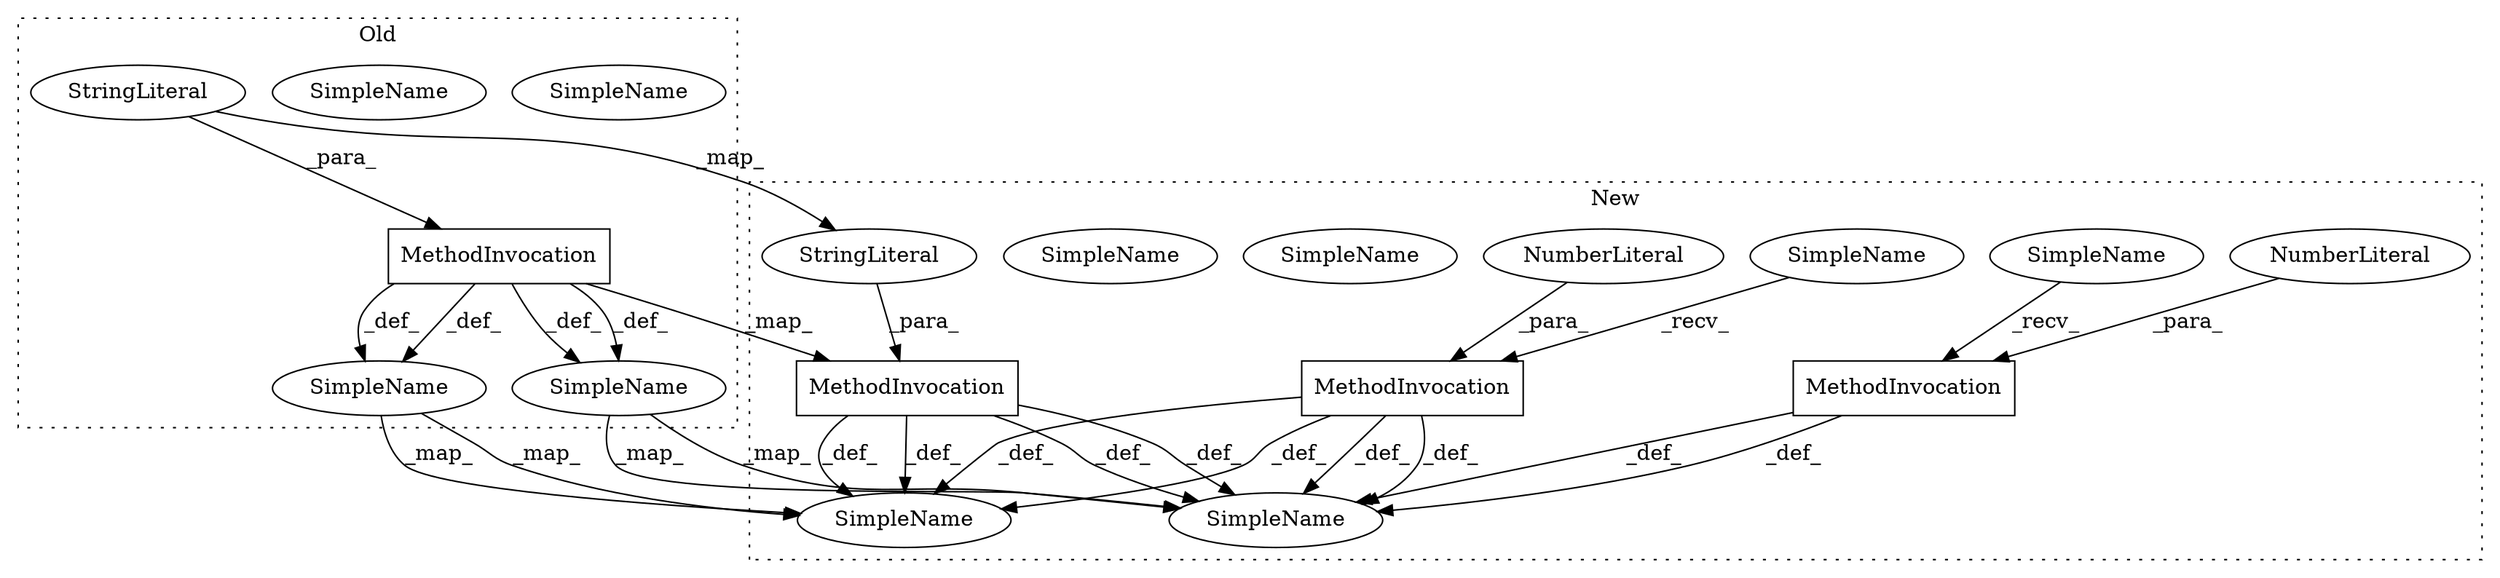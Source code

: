 digraph G {
subgraph cluster0 {
4 [label="MethodInvocation" a="32" s="1562,1616" l="7,2" shape="box"];
10 [label="SimpleName" a="42" s="1697" l="3" shape="ellipse"];
12 [label="SimpleName" a="42" s="1551" l="3" shape="ellipse"];
14 [label="SimpleName" a="42" s="1697" l="3" shape="ellipse"];
16 [label="SimpleName" a="42" s="1551" l="3" shape="ellipse"];
18 [label="StringLiteral" a="45" s="1569" l="18" shape="ellipse"];
label = "Old";
style="dotted";
}
subgraph cluster1 {
1 [label="MethodInvocation" a="32" s="1800,1811" l="10,1" shape="box"];
2 [label="MethodInvocation" a="32" s="1545,1556" l="10,1" shape="box"];
3 [label="MethodInvocation" a="32" s="1574,1627" l="7,2" shape="box"];
5 [label="NumberLiteral" a="34" s="1555" l="1" shape="ellipse"];
6 [label="NumberLiteral" a="34" s="1810" l="1" shape="ellipse"];
7 [label="SimpleName" a="42" s="" l="" shape="ellipse"];
8 [label="SimpleName" a="42" s="1733" l="3" shape="ellipse"];
9 [label="SimpleName" a="42" s="" l="" shape="ellipse"];
11 [label="SimpleName" a="42" s="1563" l="3" shape="ellipse"];
13 [label="SimpleName" a="42" s="1733" l="3" shape="ellipse"];
15 [label="SimpleName" a="42" s="1563" l="3" shape="ellipse"];
17 [label="StringLiteral" a="45" s="1581" l="17" shape="ellipse"];
label = "New";
style="dotted";
}
1 -> 8 [label="_def_"];
1 -> 8 [label="_def_"];
2 -> 8 [label="_def_"];
2 -> 15 [label="_def_"];
2 -> 15 [label="_def_"];
2 -> 8 [label="_def_"];
3 -> 8 [label="_def_"];
3 -> 8 [label="_def_"];
3 -> 15 [label="_def_"];
3 -> 15 [label="_def_"];
4 -> 10 [label="_def_"];
4 -> 10 [label="_def_"];
4 -> 16 [label="_def_"];
4 -> 3 [label="_map_"];
4 -> 16 [label="_def_"];
5 -> 2 [label="_para_"];
6 -> 1 [label="_para_"];
7 -> 1 [label="_recv_"];
9 -> 2 [label="_recv_"];
10 -> 8 [label="_map_"];
10 -> 8 [label="_map_"];
16 -> 15 [label="_map_"];
16 -> 15 [label="_map_"];
17 -> 3 [label="_para_"];
18 -> 4 [label="_para_"];
18 -> 17 [label="_map_"];
}